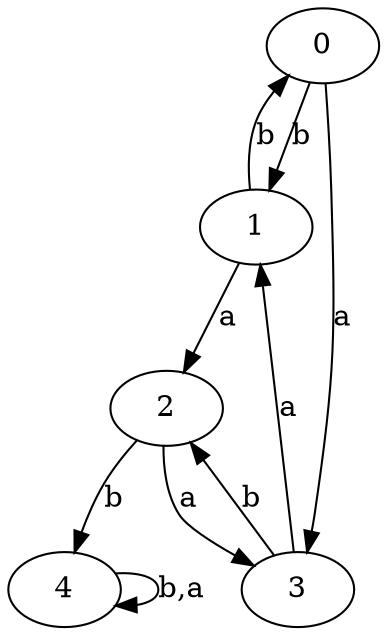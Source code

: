 digraph {
 ranksep=0.5;
 d2tdocpreamble = "\usetikzlibrary{automata}";
 d2tfigpreamble = "\tikzstyle{every state}= [ draw=blue!50,very thick,fill=blue!20]  \tikzstyle{auto}= [fill=white]";
 node [style="state"];
 edge [lblstyle="auto",topath="bend right", len=4  ]
  "0" [label="0",];
  "1" [label="1",style = "state, accepting"];
  "2" [label="2",style = "state, initial"];
  "3" [label="3",];
  "4" [label="4",];
  "0" -> "1" [label="b"];
  "0" -> "3" [label="a"];
  "1" -> "0" [label="b"];
  "1" -> "2" [label="a"];
  "2" -> "3" [label="a"];
  "2" -> "4" [label="b"];
  "3" -> "1" [label="a"];
  "3" -> "2" [label="b"];
  "4" -> "4" [label="b,a",topath="loop above"];
}